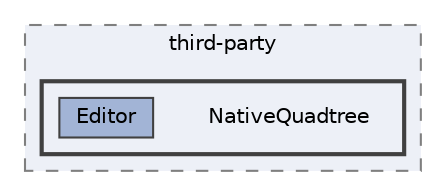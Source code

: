 digraph "/Users/peterlakatos/School/Diploma_Thesis/UnityNavigation/Assets/Scripts/third-party/NativeQuadtree"
{
 // LATEX_PDF_SIZE
  bgcolor="transparent";
  edge [fontname=Helvetica,fontsize=10,labelfontname=Helvetica,labelfontsize=10];
  node [fontname=Helvetica,fontsize=10,shape=box,height=0.2,width=0.4];
  compound=true
  subgraph clusterdir_aa4b6a76b5d348d6d152aef60c3df9a0 {
    graph [ bgcolor="#edf0f7", pencolor="grey50", label="third-party", fontname=Helvetica,fontsize=10 style="filled,dashed", URL="dir_aa4b6a76b5d348d6d152aef60c3df9a0.html",tooltip=""]
  subgraph clusterdir_a79f43f9a9487c61177bd54276bf9d33 {
    graph [ bgcolor="#edf0f7", pencolor="grey25", label="", fontname=Helvetica,fontsize=10 style="filled,bold", URL="dir_a79f43f9a9487c61177bd54276bf9d33.html",tooltip=""]
    dir_a79f43f9a9487c61177bd54276bf9d33 [shape=plaintext, label="NativeQuadtree"];
  dir_f4cbc91b748c6d53046432851149d998 [label="Editor", fillcolor="#a2b4d6", color="grey25", style="filled", URL="dir_f4cbc91b748c6d53046432851149d998.html",tooltip=""];
  }
  }
}
